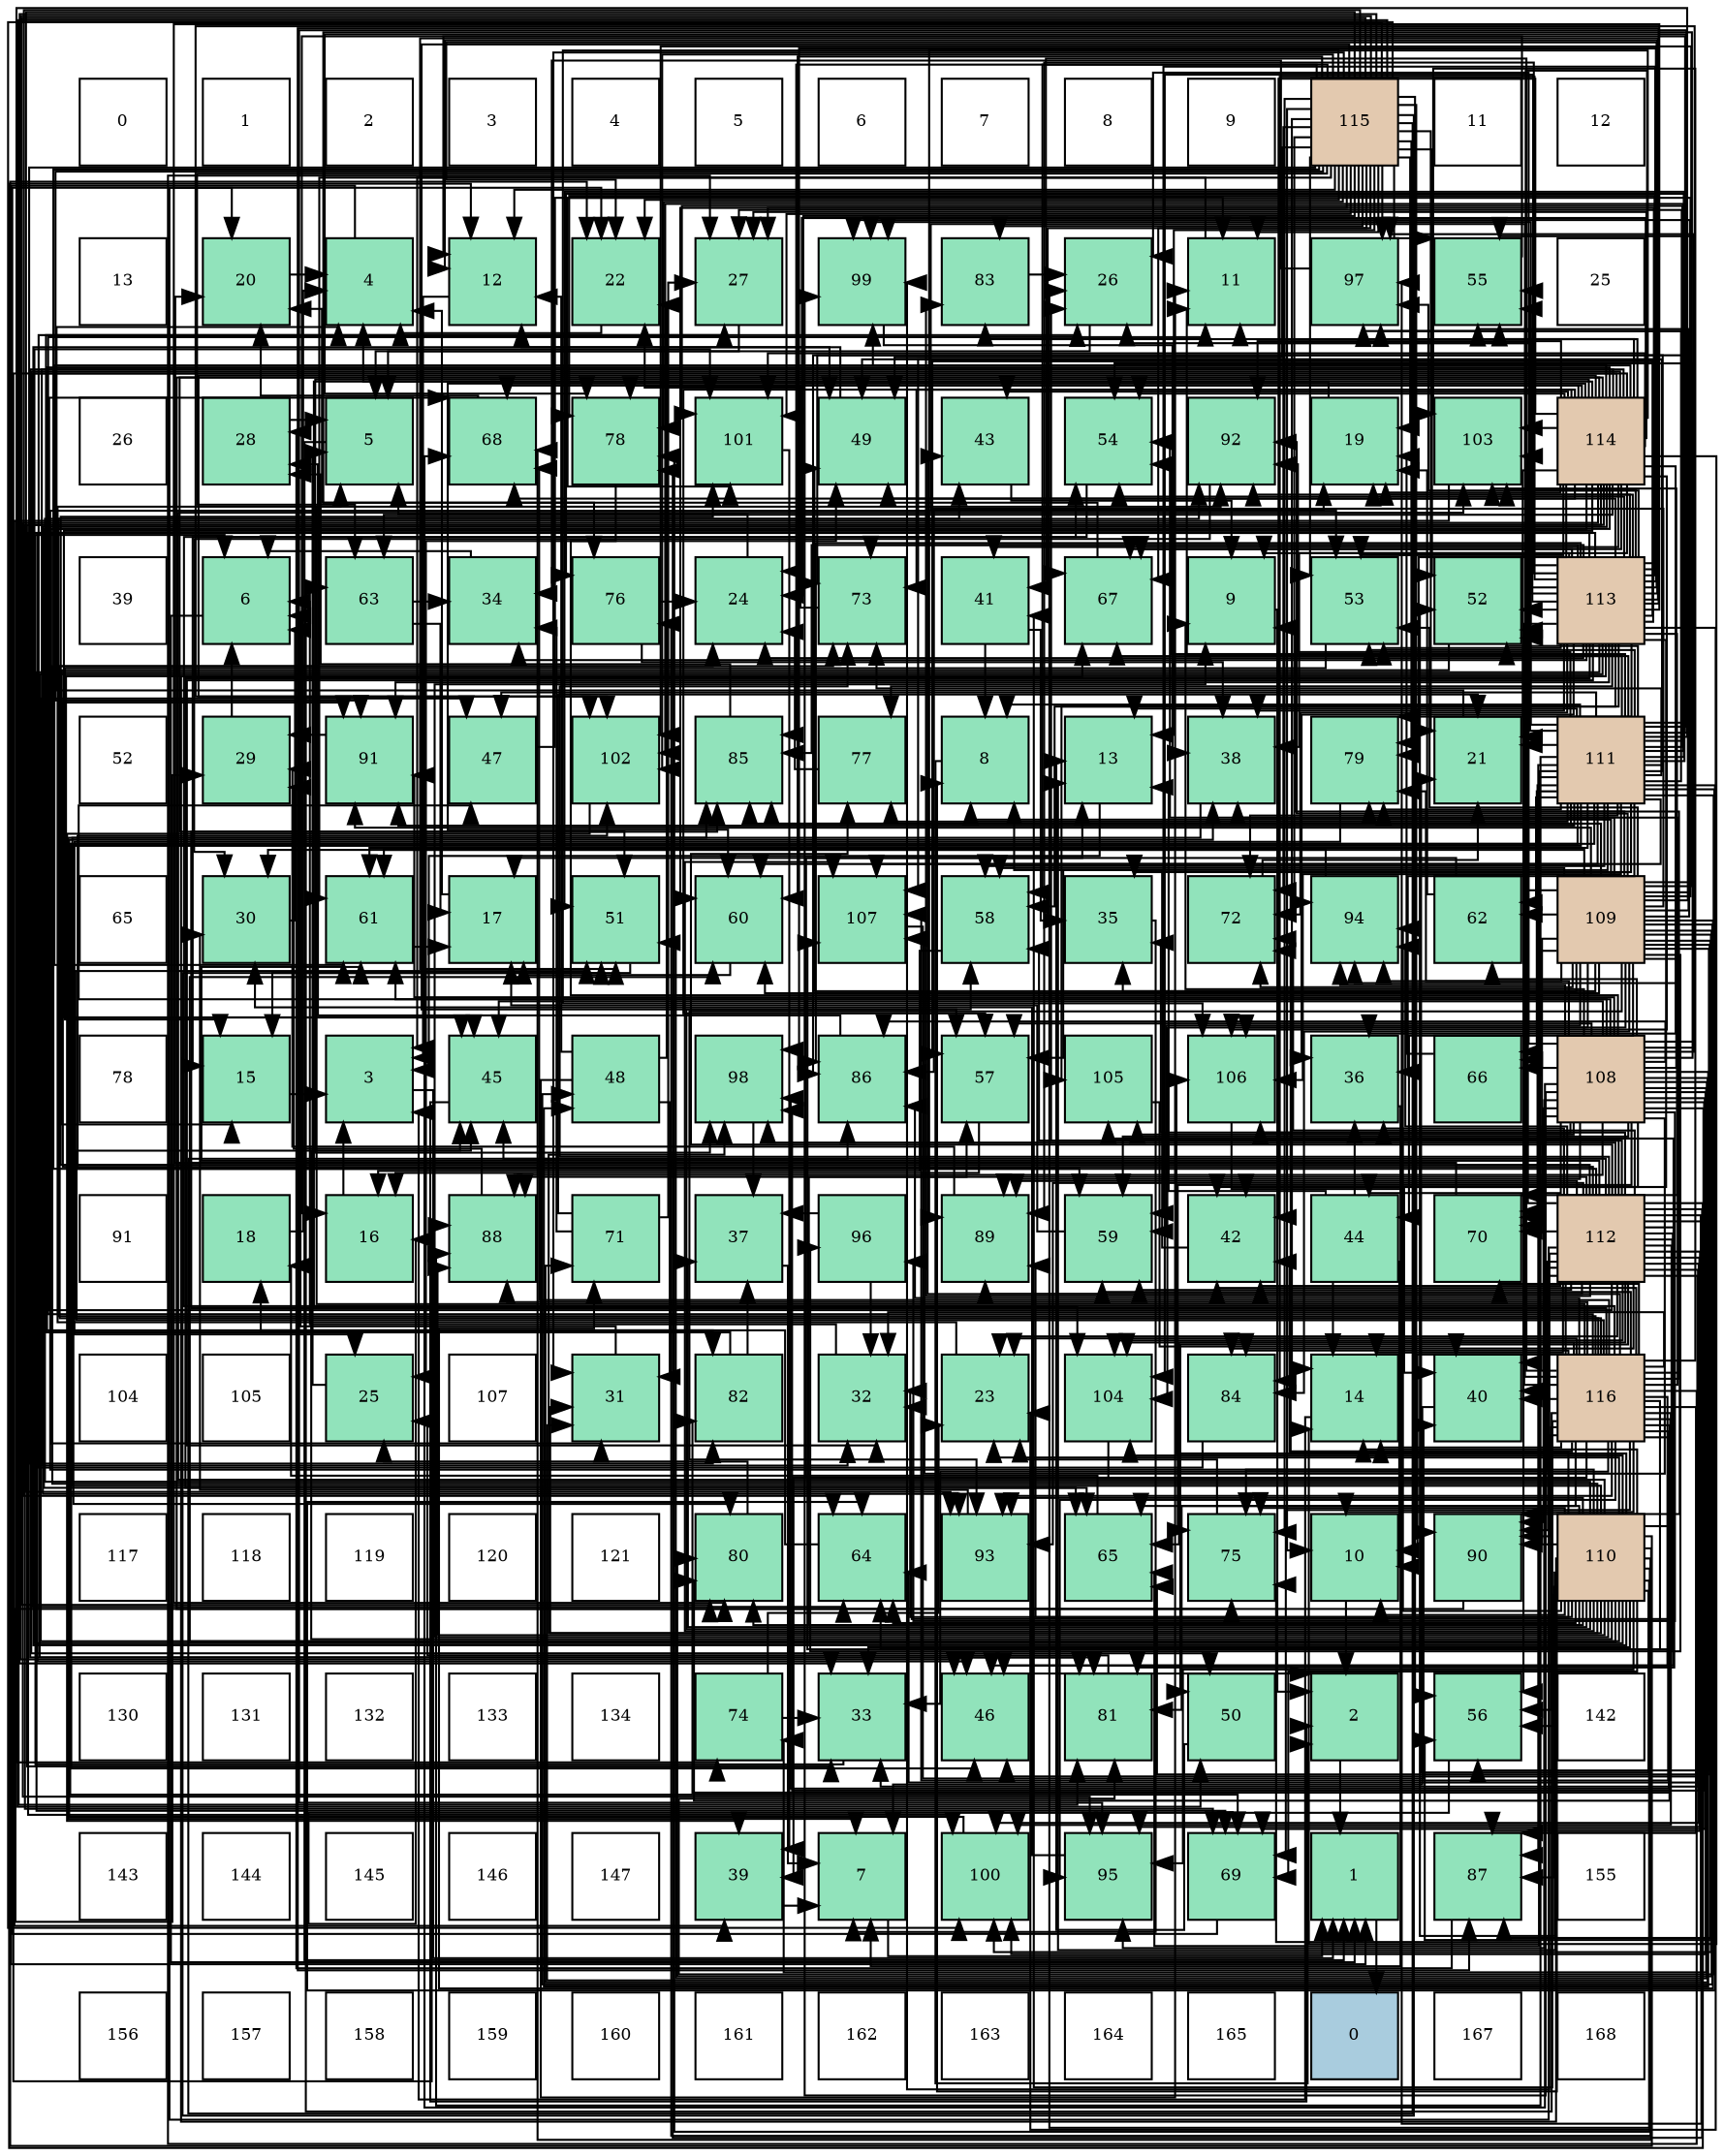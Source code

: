 digraph layout{
 rankdir=TB;
 splines=ortho;
 node [style=filled shape=square fixedsize=true width=0.6];
0[label="0", fontsize=8, fillcolor="#ffffff"];
1[label="1", fontsize=8, fillcolor="#ffffff"];
2[label="2", fontsize=8, fillcolor="#ffffff"];
3[label="3", fontsize=8, fillcolor="#ffffff"];
4[label="4", fontsize=8, fillcolor="#ffffff"];
5[label="5", fontsize=8, fillcolor="#ffffff"];
6[label="6", fontsize=8, fillcolor="#ffffff"];
7[label="7", fontsize=8, fillcolor="#ffffff"];
8[label="8", fontsize=8, fillcolor="#ffffff"];
9[label="9", fontsize=8, fillcolor="#ffffff"];
10[label="115", fontsize=8, fillcolor="#e3c9af"];
11[label="11", fontsize=8, fillcolor="#ffffff"];
12[label="12", fontsize=8, fillcolor="#ffffff"];
13[label="13", fontsize=8, fillcolor="#ffffff"];
14[label="20", fontsize=8, fillcolor="#91e3bb"];
15[label="4", fontsize=8, fillcolor="#91e3bb"];
16[label="12", fontsize=8, fillcolor="#91e3bb"];
17[label="22", fontsize=8, fillcolor="#91e3bb"];
18[label="27", fontsize=8, fillcolor="#91e3bb"];
19[label="99", fontsize=8, fillcolor="#91e3bb"];
20[label="83", fontsize=8, fillcolor="#91e3bb"];
21[label="26", fontsize=8, fillcolor="#91e3bb"];
22[label="11", fontsize=8, fillcolor="#91e3bb"];
23[label="97", fontsize=8, fillcolor="#91e3bb"];
24[label="55", fontsize=8, fillcolor="#91e3bb"];
25[label="25", fontsize=8, fillcolor="#ffffff"];
26[label="26", fontsize=8, fillcolor="#ffffff"];
27[label="28", fontsize=8, fillcolor="#91e3bb"];
28[label="5", fontsize=8, fillcolor="#91e3bb"];
29[label="68", fontsize=8, fillcolor="#91e3bb"];
30[label="78", fontsize=8, fillcolor="#91e3bb"];
31[label="101", fontsize=8, fillcolor="#91e3bb"];
32[label="49", fontsize=8, fillcolor="#91e3bb"];
33[label="43", fontsize=8, fillcolor="#91e3bb"];
34[label="54", fontsize=8, fillcolor="#91e3bb"];
35[label="92", fontsize=8, fillcolor="#91e3bb"];
36[label="19", fontsize=8, fillcolor="#91e3bb"];
37[label="103", fontsize=8, fillcolor="#91e3bb"];
38[label="114", fontsize=8, fillcolor="#e3c9af"];
39[label="39", fontsize=8, fillcolor="#ffffff"];
40[label="6", fontsize=8, fillcolor="#91e3bb"];
41[label="63", fontsize=8, fillcolor="#91e3bb"];
42[label="34", fontsize=8, fillcolor="#91e3bb"];
43[label="76", fontsize=8, fillcolor="#91e3bb"];
44[label="24", fontsize=8, fillcolor="#91e3bb"];
45[label="73", fontsize=8, fillcolor="#91e3bb"];
46[label="41", fontsize=8, fillcolor="#91e3bb"];
47[label="67", fontsize=8, fillcolor="#91e3bb"];
48[label="9", fontsize=8, fillcolor="#91e3bb"];
49[label="53", fontsize=8, fillcolor="#91e3bb"];
50[label="52", fontsize=8, fillcolor="#91e3bb"];
51[label="113", fontsize=8, fillcolor="#e3c9af"];
52[label="52", fontsize=8, fillcolor="#ffffff"];
53[label="29", fontsize=8, fillcolor="#91e3bb"];
54[label="91", fontsize=8, fillcolor="#91e3bb"];
55[label="47", fontsize=8, fillcolor="#91e3bb"];
56[label="102", fontsize=8, fillcolor="#91e3bb"];
57[label="85", fontsize=8, fillcolor="#91e3bb"];
58[label="77", fontsize=8, fillcolor="#91e3bb"];
59[label="8", fontsize=8, fillcolor="#91e3bb"];
60[label="13", fontsize=8, fillcolor="#91e3bb"];
61[label="38", fontsize=8, fillcolor="#91e3bb"];
62[label="79", fontsize=8, fillcolor="#91e3bb"];
63[label="21", fontsize=8, fillcolor="#91e3bb"];
64[label="111", fontsize=8, fillcolor="#e3c9af"];
65[label="65", fontsize=8, fillcolor="#ffffff"];
66[label="30", fontsize=8, fillcolor="#91e3bb"];
67[label="61", fontsize=8, fillcolor="#91e3bb"];
68[label="17", fontsize=8, fillcolor="#91e3bb"];
69[label="51", fontsize=8, fillcolor="#91e3bb"];
70[label="60", fontsize=8, fillcolor="#91e3bb"];
71[label="107", fontsize=8, fillcolor="#91e3bb"];
72[label="58", fontsize=8, fillcolor="#91e3bb"];
73[label="35", fontsize=8, fillcolor="#91e3bb"];
74[label="72", fontsize=8, fillcolor="#91e3bb"];
75[label="94", fontsize=8, fillcolor="#91e3bb"];
76[label="62", fontsize=8, fillcolor="#91e3bb"];
77[label="109", fontsize=8, fillcolor="#e3c9af"];
78[label="78", fontsize=8, fillcolor="#ffffff"];
79[label="15", fontsize=8, fillcolor="#91e3bb"];
80[label="3", fontsize=8, fillcolor="#91e3bb"];
81[label="45", fontsize=8, fillcolor="#91e3bb"];
82[label="48", fontsize=8, fillcolor="#91e3bb"];
83[label="98", fontsize=8, fillcolor="#91e3bb"];
84[label="86", fontsize=8, fillcolor="#91e3bb"];
85[label="57", fontsize=8, fillcolor="#91e3bb"];
86[label="105", fontsize=8, fillcolor="#91e3bb"];
87[label="106", fontsize=8, fillcolor="#91e3bb"];
88[label="36", fontsize=8, fillcolor="#91e3bb"];
89[label="66", fontsize=8, fillcolor="#91e3bb"];
90[label="108", fontsize=8, fillcolor="#e3c9af"];
91[label="91", fontsize=8, fillcolor="#ffffff"];
92[label="18", fontsize=8, fillcolor="#91e3bb"];
93[label="16", fontsize=8, fillcolor="#91e3bb"];
94[label="88", fontsize=8, fillcolor="#91e3bb"];
95[label="71", fontsize=8, fillcolor="#91e3bb"];
96[label="37", fontsize=8, fillcolor="#91e3bb"];
97[label="96", fontsize=8, fillcolor="#91e3bb"];
98[label="89", fontsize=8, fillcolor="#91e3bb"];
99[label="59", fontsize=8, fillcolor="#91e3bb"];
100[label="42", fontsize=8, fillcolor="#91e3bb"];
101[label="44", fontsize=8, fillcolor="#91e3bb"];
102[label="70", fontsize=8, fillcolor="#91e3bb"];
103[label="112", fontsize=8, fillcolor="#e3c9af"];
104[label="104", fontsize=8, fillcolor="#ffffff"];
105[label="105", fontsize=8, fillcolor="#ffffff"];
106[label="25", fontsize=8, fillcolor="#91e3bb"];
107[label="107", fontsize=8, fillcolor="#ffffff"];
108[label="31", fontsize=8, fillcolor="#91e3bb"];
109[label="82", fontsize=8, fillcolor="#91e3bb"];
110[label="32", fontsize=8, fillcolor="#91e3bb"];
111[label="23", fontsize=8, fillcolor="#91e3bb"];
112[label="104", fontsize=8, fillcolor="#91e3bb"];
113[label="84", fontsize=8, fillcolor="#91e3bb"];
114[label="14", fontsize=8, fillcolor="#91e3bb"];
115[label="40", fontsize=8, fillcolor="#91e3bb"];
116[label="116", fontsize=8, fillcolor="#e3c9af"];
117[label="117", fontsize=8, fillcolor="#ffffff"];
118[label="118", fontsize=8, fillcolor="#ffffff"];
119[label="119", fontsize=8, fillcolor="#ffffff"];
120[label="120", fontsize=8, fillcolor="#ffffff"];
121[label="121", fontsize=8, fillcolor="#ffffff"];
122[label="80", fontsize=8, fillcolor="#91e3bb"];
123[label="64", fontsize=8, fillcolor="#91e3bb"];
124[label="93", fontsize=8, fillcolor="#91e3bb"];
125[label="65", fontsize=8, fillcolor="#91e3bb"];
126[label="75", fontsize=8, fillcolor="#91e3bb"];
127[label="10", fontsize=8, fillcolor="#91e3bb"];
128[label="90", fontsize=8, fillcolor="#91e3bb"];
129[label="110", fontsize=8, fillcolor="#e3c9af"];
130[label="130", fontsize=8, fillcolor="#ffffff"];
131[label="131", fontsize=8, fillcolor="#ffffff"];
132[label="132", fontsize=8, fillcolor="#ffffff"];
133[label="133", fontsize=8, fillcolor="#ffffff"];
134[label="134", fontsize=8, fillcolor="#ffffff"];
135[label="74", fontsize=8, fillcolor="#91e3bb"];
136[label="33", fontsize=8, fillcolor="#91e3bb"];
137[label="46", fontsize=8, fillcolor="#91e3bb"];
138[label="81", fontsize=8, fillcolor="#91e3bb"];
139[label="50", fontsize=8, fillcolor="#91e3bb"];
140[label="2", fontsize=8, fillcolor="#91e3bb"];
141[label="56", fontsize=8, fillcolor="#91e3bb"];
142[label="142", fontsize=8, fillcolor="#ffffff"];
143[label="143", fontsize=8, fillcolor="#ffffff"];
144[label="144", fontsize=8, fillcolor="#ffffff"];
145[label="145", fontsize=8, fillcolor="#ffffff"];
146[label="146", fontsize=8, fillcolor="#ffffff"];
147[label="147", fontsize=8, fillcolor="#ffffff"];
148[label="39", fontsize=8, fillcolor="#91e3bb"];
149[label="7", fontsize=8, fillcolor="#91e3bb"];
150[label="100", fontsize=8, fillcolor="#91e3bb"];
151[label="95", fontsize=8, fillcolor="#91e3bb"];
152[label="69", fontsize=8, fillcolor="#91e3bb"];
153[label="1", fontsize=8, fillcolor="#91e3bb"];
154[label="87", fontsize=8, fillcolor="#91e3bb"];
155[label="155", fontsize=8, fillcolor="#ffffff"];
156[label="156", fontsize=8, fillcolor="#ffffff"];
157[label="157", fontsize=8, fillcolor="#ffffff"];
158[label="158", fontsize=8, fillcolor="#ffffff"];
159[label="159", fontsize=8, fillcolor="#ffffff"];
160[label="160", fontsize=8, fillcolor="#ffffff"];
161[label="161", fontsize=8, fillcolor="#ffffff"];
162[label="162", fontsize=8, fillcolor="#ffffff"];
163[label="163", fontsize=8, fillcolor="#ffffff"];
164[label="164", fontsize=8, fillcolor="#ffffff"];
165[label="165", fontsize=8, fillcolor="#ffffff"];
166[label="0", fontsize=8, fillcolor="#a9ccde"];
167[label="167", fontsize=8, fillcolor="#ffffff"];
168[label="168", fontsize=8, fillcolor="#ffffff"];
edge [constraint=false, style=vis];153 -> 166;
140 -> 153;
80 -> 153;
15 -> 153;
28 -> 153;
40 -> 153;
149 -> 153;
59 -> 140;
48 -> 140;
127 -> 140;
22 -> 80;
16 -> 80;
60 -> 80;
114 -> 80;
79 -> 80;
93 -> 80;
68 -> 15;
92 -> 15;
36 -> 15;
14 -> 15;
63 -> 15;
17 -> 15;
111 -> 28;
44 -> 28;
106 -> 28;
21 -> 28;
18 -> 28;
27 -> 28;
53 -> 40;
66 -> 40;
108 -> 40;
110 -> 40;
136 -> 40;
42 -> 40;
73 -> 149;
88 -> 149;
96 -> 149;
61 -> 149;
148 -> 149;
115 -> 149;
46 -> 59;
46 -> 73;
100 -> 59;
33 -> 48;
101 -> 127;
101 -> 60;
101 -> 114;
101 -> 88;
81 -> 140;
137 -> 140;
55 -> 22;
82 -> 22;
82 -> 16;
82 -> 17;
82 -> 108;
32 -> 16;
139 -> 60;
69 -> 79;
50 -> 79;
49 -> 79;
34 -> 79;
24 -> 93;
141 -> 93;
85 -> 93;
72 -> 93;
99 -> 68;
70 -> 68;
67 -> 68;
76 -> 68;
76 -> 36;
41 -> 68;
41 -> 42;
123 -> 92;
125 -> 92;
89 -> 36;
47 -> 14;
29 -> 14;
152 -> 14;
102 -> 14;
95 -> 63;
95 -> 18;
95 -> 42;
74 -> 63;
45 -> 17;
135 -> 111;
135 -> 136;
126 -> 111;
43 -> 44;
43 -> 61;
58 -> 44;
30 -> 106;
62 -> 106;
122 -> 106;
138 -> 106;
109 -> 21;
109 -> 96;
20 -> 21;
113 -> 18;
57 -> 27;
84 -> 27;
154 -> 27;
94 -> 53;
98 -> 53;
128 -> 53;
54 -> 53;
35 -> 66;
124 -> 66;
75 -> 66;
151 -> 66;
97 -> 110;
97 -> 96;
23 -> 42;
83 -> 96;
19 -> 61;
150 -> 61;
31 -> 148;
56 -> 148;
37 -> 148;
112 -> 148;
86 -> 115;
87 -> 115;
71 -> 115;
90 -> 48;
90 -> 21;
90 -> 100;
90 -> 101;
90 -> 81;
90 -> 137;
90 -> 55;
90 -> 82;
90 -> 32;
90 -> 69;
90 -> 34;
90 -> 24;
90 -> 85;
90 -> 99;
90 -> 67;
90 -> 76;
90 -> 89;
90 -> 29;
90 -> 152;
90 -> 102;
90 -> 95;
90 -> 135;
90 -> 126;
90 -> 62;
90 -> 84;
90 -> 94;
90 -> 98;
90 -> 128;
90 -> 54;
90 -> 75;
90 -> 151;
90 -> 97;
90 -> 23;
90 -> 83;
90 -> 19;
90 -> 150;
90 -> 56;
90 -> 37;
90 -> 86;
90 -> 87;
90 -> 71;
77 -> 59;
77 -> 48;
77 -> 73;
77 -> 101;
77 -> 82;
77 -> 32;
77 -> 50;
77 -> 49;
77 -> 34;
77 -> 24;
77 -> 141;
77 -> 72;
77 -> 99;
77 -> 70;
77 -> 67;
77 -> 76;
77 -> 125;
77 -> 89;
77 -> 102;
77 -> 95;
77 -> 74;
77 -> 45;
77 -> 43;
77 -> 122;
77 -> 113;
77 -> 57;
77 -> 84;
77 -> 154;
77 -> 128;
77 -> 54;
77 -> 35;
77 -> 124;
77 -> 75;
77 -> 97;
77 -> 23;
77 -> 19;
77 -> 150;
77 -> 31;
77 -> 56;
77 -> 112;
77 -> 87;
129 -> 59;
129 -> 48;
129 -> 127;
129 -> 60;
129 -> 114;
129 -> 36;
129 -> 63;
129 -> 17;
129 -> 111;
129 -> 21;
129 -> 108;
129 -> 110;
129 -> 136;
129 -> 96;
129 -> 100;
129 -> 81;
129 -> 55;
129 -> 32;
129 -> 50;
129 -> 141;
129 -> 85;
129 -> 72;
129 -> 70;
129 -> 123;
129 -> 125;
129 -> 47;
129 -> 29;
129 -> 152;
129 -> 45;
129 -> 126;
129 -> 43;
129 -> 30;
129 -> 122;
129 -> 57;
129 -> 154;
129 -> 94;
129 -> 98;
129 -> 128;
129 -> 35;
129 -> 124;
129 -> 75;
129 -> 151;
129 -> 83;
129 -> 31;
129 -> 37;
129 -> 112;
129 -> 86;
129 -> 87;
129 -> 71;
64 -> 59;
64 -> 22;
64 -> 16;
64 -> 60;
64 -> 63;
64 -> 18;
64 -> 73;
64 -> 88;
64 -> 137;
64 -> 55;
64 -> 32;
64 -> 69;
64 -> 50;
64 -> 49;
64 -> 34;
64 -> 24;
64 -> 141;
64 -> 85;
64 -> 72;
64 -> 70;
64 -> 67;
64 -> 76;
64 -> 123;
64 -> 125;
64 -> 89;
64 -> 47;
64 -> 152;
64 -> 102;
64 -> 74;
64 -> 45;
64 -> 135;
64 -> 126;
64 -> 43;
64 -> 58;
64 -> 30;
64 -> 62;
64 -> 122;
64 -> 138;
64 -> 57;
64 -> 84;
64 -> 154;
64 -> 94;
64 -> 54;
64 -> 35;
64 -> 151;
64 -> 23;
64 -> 19;
64 -> 31;
64 -> 56;
64 -> 87;
64 -> 71;
103 -> 127;
103 -> 16;
103 -> 114;
103 -> 17;
103 -> 111;
103 -> 21;
103 -> 108;
103 -> 110;
103 -> 136;
103 -> 73;
103 -> 88;
103 -> 115;
103 -> 100;
103 -> 33;
103 -> 81;
103 -> 137;
103 -> 139;
103 -> 72;
103 -> 99;
103 -> 67;
103 -> 123;
103 -> 125;
103 -> 29;
103 -> 102;
103 -> 74;
103 -> 45;
103 -> 126;
103 -> 58;
103 -> 30;
103 -> 138;
103 -> 20;
103 -> 113;
103 -> 154;
103 -> 94;
103 -> 98;
103 -> 128;
103 -> 54;
103 -> 124;
103 -> 75;
103 -> 151;
103 -> 23;
103 -> 83;
103 -> 19;
103 -> 150;
103 -> 31;
103 -> 56;
103 -> 37;
103 -> 112;
103 -> 71;
51 -> 48;
51 -> 22;
51 -> 16;
51 -> 36;
51 -> 17;
51 -> 111;
51 -> 44;
51 -> 21;
51 -> 110;
51 -> 42;
51 -> 88;
51 -> 61;
51 -> 100;
51 -> 81;
51 -> 137;
51 -> 69;
51 -> 50;
51 -> 49;
51 -> 34;
51 -> 24;
51 -> 141;
51 -> 85;
51 -> 72;
51 -> 99;
51 -> 70;
51 -> 125;
51 -> 47;
51 -> 29;
51 -> 152;
51 -> 102;
51 -> 74;
51 -> 45;
51 -> 58;
51 -> 30;
51 -> 62;
51 -> 122;
51 -> 138;
51 -> 113;
51 -> 57;
51 -> 84;
51 -> 154;
51 -> 98;
51 -> 54;
51 -> 35;
51 -> 23;
51 -> 83;
51 -> 150;
51 -> 37;
51 -> 112;
51 -> 86;
51 -> 71;
38 -> 114;
38 -> 36;
38 -> 63;
38 -> 44;
38 -> 18;
38 -> 108;
38 -> 110;
38 -> 136;
38 -> 88;
38 -> 61;
38 -> 115;
38 -> 46;
38 -> 100;
38 -> 33;
38 -> 81;
38 -> 32;
38 -> 139;
38 -> 69;
38 -> 49;
38 -> 34;
38 -> 24;
38 -> 85;
38 -> 70;
38 -> 67;
38 -> 41;
38 -> 123;
38 -> 125;
38 -> 47;
38 -> 29;
38 -> 152;
38 -> 45;
38 -> 126;
38 -> 30;
38 -> 62;
38 -> 138;
38 -> 109;
38 -> 20;
38 -> 94;
38 -> 98;
38 -> 35;
38 -> 124;
38 -> 151;
38 -> 83;
38 -> 19;
38 -> 31;
38 -> 56;
38 -> 37;
38 -> 112;
38 -> 87;
10 -> 127;
10 -> 22;
10 -> 16;
10 -> 60;
10 -> 114;
10 -> 36;
10 -> 63;
10 -> 17;
10 -> 44;
10 -> 18;
10 -> 108;
10 -> 136;
10 -> 46;
10 -> 137;
10 -> 32;
10 -> 139;
10 -> 69;
10 -> 50;
10 -> 49;
10 -> 24;
10 -> 141;
10 -> 85;
10 -> 72;
10 -> 99;
10 -> 70;
10 -> 67;
10 -> 41;
10 -> 123;
10 -> 47;
10 -> 74;
10 -> 126;
10 -> 30;
10 -> 62;
10 -> 122;
10 -> 138;
10 -> 109;
10 -> 20;
10 -> 57;
10 -> 84;
10 -> 128;
10 -> 54;
10 -> 124;
10 -> 75;
10 -> 23;
10 -> 19;
10 -> 150;
10 -> 31;
10 -> 56;
10 -> 87;
116 -> 127;
116 -> 22;
116 -> 60;
116 -> 114;
116 -> 111;
116 -> 44;
116 -> 18;
116 -> 110;
116 -> 136;
116 -> 61;
116 -> 115;
116 -> 46;
116 -> 100;
116 -> 33;
116 -> 81;
116 -> 137;
116 -> 69;
116 -> 50;
116 -> 49;
116 -> 34;
116 -> 141;
116 -> 99;
116 -> 41;
116 -> 123;
116 -> 47;
116 -> 29;
116 -> 152;
116 -> 102;
116 -> 74;
116 -> 62;
116 -> 122;
116 -> 138;
116 -> 109;
116 -> 113;
116 -> 57;
116 -> 84;
116 -> 154;
116 -> 94;
116 -> 98;
116 -> 128;
116 -> 35;
116 -> 124;
116 -> 75;
116 -> 151;
116 -> 83;
116 -> 150;
116 -> 37;
116 -> 112;
116 -> 71;
edge [constraint=true, style=invis];
0 -> 13 -> 26 -> 39 -> 52 -> 65 -> 78 -> 91 -> 104 -> 117 -> 130 -> 143 -> 156;
1 -> 14 -> 27 -> 40 -> 53 -> 66 -> 79 -> 92 -> 105 -> 118 -> 131 -> 144 -> 157;
2 -> 15 -> 28 -> 41 -> 54 -> 67 -> 80 -> 93 -> 106 -> 119 -> 132 -> 145 -> 158;
3 -> 16 -> 29 -> 42 -> 55 -> 68 -> 81 -> 94 -> 107 -> 120 -> 133 -> 146 -> 159;
4 -> 17 -> 30 -> 43 -> 56 -> 69 -> 82 -> 95 -> 108 -> 121 -> 134 -> 147 -> 160;
5 -> 18 -> 31 -> 44 -> 57 -> 70 -> 83 -> 96 -> 109 -> 122 -> 135 -> 148 -> 161;
6 -> 19 -> 32 -> 45 -> 58 -> 71 -> 84 -> 97 -> 110 -> 123 -> 136 -> 149 -> 162;
7 -> 20 -> 33 -> 46 -> 59 -> 72 -> 85 -> 98 -> 111 -> 124 -> 137 -> 150 -> 163;
8 -> 21 -> 34 -> 47 -> 60 -> 73 -> 86 -> 99 -> 112 -> 125 -> 138 -> 151 -> 164;
9 -> 22 -> 35 -> 48 -> 61 -> 74 -> 87 -> 100 -> 113 -> 126 -> 139 -> 152 -> 165;
10 -> 23 -> 36 -> 49 -> 62 -> 75 -> 88 -> 101 -> 114 -> 127 -> 140 -> 153 -> 166;
11 -> 24 -> 37 -> 50 -> 63 -> 76 -> 89 -> 102 -> 115 -> 128 -> 141 -> 154 -> 167;
12 -> 25 -> 38 -> 51 -> 64 -> 77 -> 90 -> 103 -> 116 -> 129 -> 142 -> 155 -> 168;
rank = same {0 -> 1 -> 2 -> 3 -> 4 -> 5 -> 6 -> 7 -> 8 -> 9 -> 10 -> 11 -> 12};
rank = same {13 -> 14 -> 15 -> 16 -> 17 -> 18 -> 19 -> 20 -> 21 -> 22 -> 23 -> 24 -> 25};
rank = same {26 -> 27 -> 28 -> 29 -> 30 -> 31 -> 32 -> 33 -> 34 -> 35 -> 36 -> 37 -> 38};
rank = same {39 -> 40 -> 41 -> 42 -> 43 -> 44 -> 45 -> 46 -> 47 -> 48 -> 49 -> 50 -> 51};
rank = same {52 -> 53 -> 54 -> 55 -> 56 -> 57 -> 58 -> 59 -> 60 -> 61 -> 62 -> 63 -> 64};
rank = same {65 -> 66 -> 67 -> 68 -> 69 -> 70 -> 71 -> 72 -> 73 -> 74 -> 75 -> 76 -> 77};
rank = same {78 -> 79 -> 80 -> 81 -> 82 -> 83 -> 84 -> 85 -> 86 -> 87 -> 88 -> 89 -> 90};
rank = same {91 -> 92 -> 93 -> 94 -> 95 -> 96 -> 97 -> 98 -> 99 -> 100 -> 101 -> 102 -> 103};
rank = same {104 -> 105 -> 106 -> 107 -> 108 -> 109 -> 110 -> 111 -> 112 -> 113 -> 114 -> 115 -> 116};
rank = same {117 -> 118 -> 119 -> 120 -> 121 -> 122 -> 123 -> 124 -> 125 -> 126 -> 127 -> 128 -> 129};
rank = same {130 -> 131 -> 132 -> 133 -> 134 -> 135 -> 136 -> 137 -> 138 -> 139 -> 140 -> 141 -> 142};
rank = same {143 -> 144 -> 145 -> 146 -> 147 -> 148 -> 149 -> 150 -> 151 -> 152 -> 153 -> 154 -> 155};
rank = same {156 -> 157 -> 158 -> 159 -> 160 -> 161 -> 162 -> 163 -> 164 -> 165 -> 166 -> 167 -> 168};
}